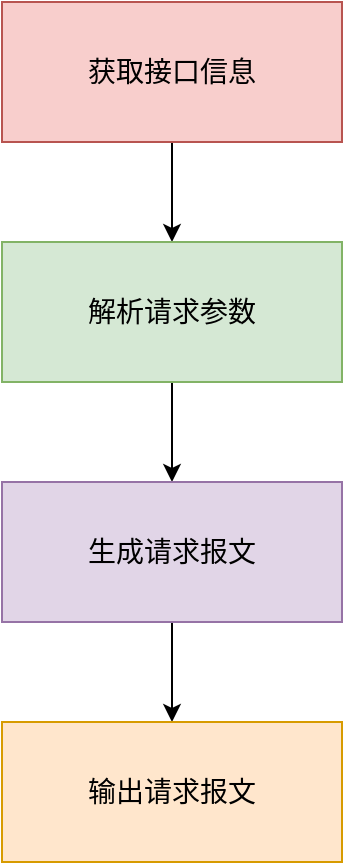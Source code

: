 <mxfile version="21.1.2" type="github">
  <diagram name="第 1 页" id="LiWSNEPUO5WJ6QiC8WSy">
    <mxGraphModel dx="1104" dy="885" grid="1" gridSize="10" guides="1" tooltips="1" connect="1" arrows="1" fold="1" page="1" pageScale="1" pageWidth="827" pageHeight="1169" math="0" shadow="0">
      <root>
        <mxCell id="0" />
        <mxCell id="1" parent="0" />
        <mxCell id="wdMIZmHngz05BS1G7m5j-3" value="" style="edgeStyle=orthogonalEdgeStyle;rounded=0;orthogonalLoop=1;jettySize=auto;html=1;" edge="1" parent="1" source="wdMIZmHngz05BS1G7m5j-1" target="wdMIZmHngz05BS1G7m5j-4">
          <mxGeometry relative="1" as="geometry">
            <mxPoint x="414.5" y="230" as="targetPoint" />
          </mxGeometry>
        </mxCell>
        <mxCell id="wdMIZmHngz05BS1G7m5j-1" value="&lt;font style=&quot;font-size: 14px;&quot;&gt;获取接口信息&lt;/font&gt;" style="rounded=0;whiteSpace=wrap;html=1;fillColor=#f8cecc;strokeColor=#b85450;" vertex="1" parent="1">
          <mxGeometry x="329" y="120" width="170" height="70" as="geometry" />
        </mxCell>
        <mxCell id="wdMIZmHngz05BS1G7m5j-7" style="edgeStyle=orthogonalEdgeStyle;rounded=0;orthogonalLoop=1;jettySize=auto;html=1;" edge="1" parent="1" source="wdMIZmHngz05BS1G7m5j-4" target="wdMIZmHngz05BS1G7m5j-5">
          <mxGeometry relative="1" as="geometry" />
        </mxCell>
        <mxCell id="wdMIZmHngz05BS1G7m5j-4" value="&lt;span style=&quot;font-size: 14px;&quot;&gt;解析请求参数&lt;/span&gt;" style="rounded=0;whiteSpace=wrap;html=1;fillColor=#d5e8d4;strokeColor=#82b366;" vertex="1" parent="1">
          <mxGeometry x="329" y="240" width="170" height="70" as="geometry" />
        </mxCell>
        <mxCell id="wdMIZmHngz05BS1G7m5j-8" style="edgeStyle=orthogonalEdgeStyle;rounded=0;orthogonalLoop=1;jettySize=auto;html=1;entryX=0.5;entryY=0;entryDx=0;entryDy=0;" edge="1" parent="1" source="wdMIZmHngz05BS1G7m5j-5" target="wdMIZmHngz05BS1G7m5j-6">
          <mxGeometry relative="1" as="geometry" />
        </mxCell>
        <mxCell id="wdMIZmHngz05BS1G7m5j-5" value="&lt;span style=&quot;font-size: 14px;&quot;&gt;生成请求报文&lt;/span&gt;" style="rounded=0;whiteSpace=wrap;html=1;fillColor=#e1d5e7;strokeColor=#9673a6;" vertex="1" parent="1">
          <mxGeometry x="329" y="360" width="170" height="70" as="geometry" />
        </mxCell>
        <mxCell id="wdMIZmHngz05BS1G7m5j-6" value="&lt;span style=&quot;font-size: 14px;&quot;&gt;输出请求报文&lt;/span&gt;" style="rounded=0;whiteSpace=wrap;html=1;fillColor=#ffe6cc;strokeColor=#d79b00;" vertex="1" parent="1">
          <mxGeometry x="329" y="480" width="170" height="70" as="geometry" />
        </mxCell>
      </root>
    </mxGraphModel>
  </diagram>
</mxfile>
